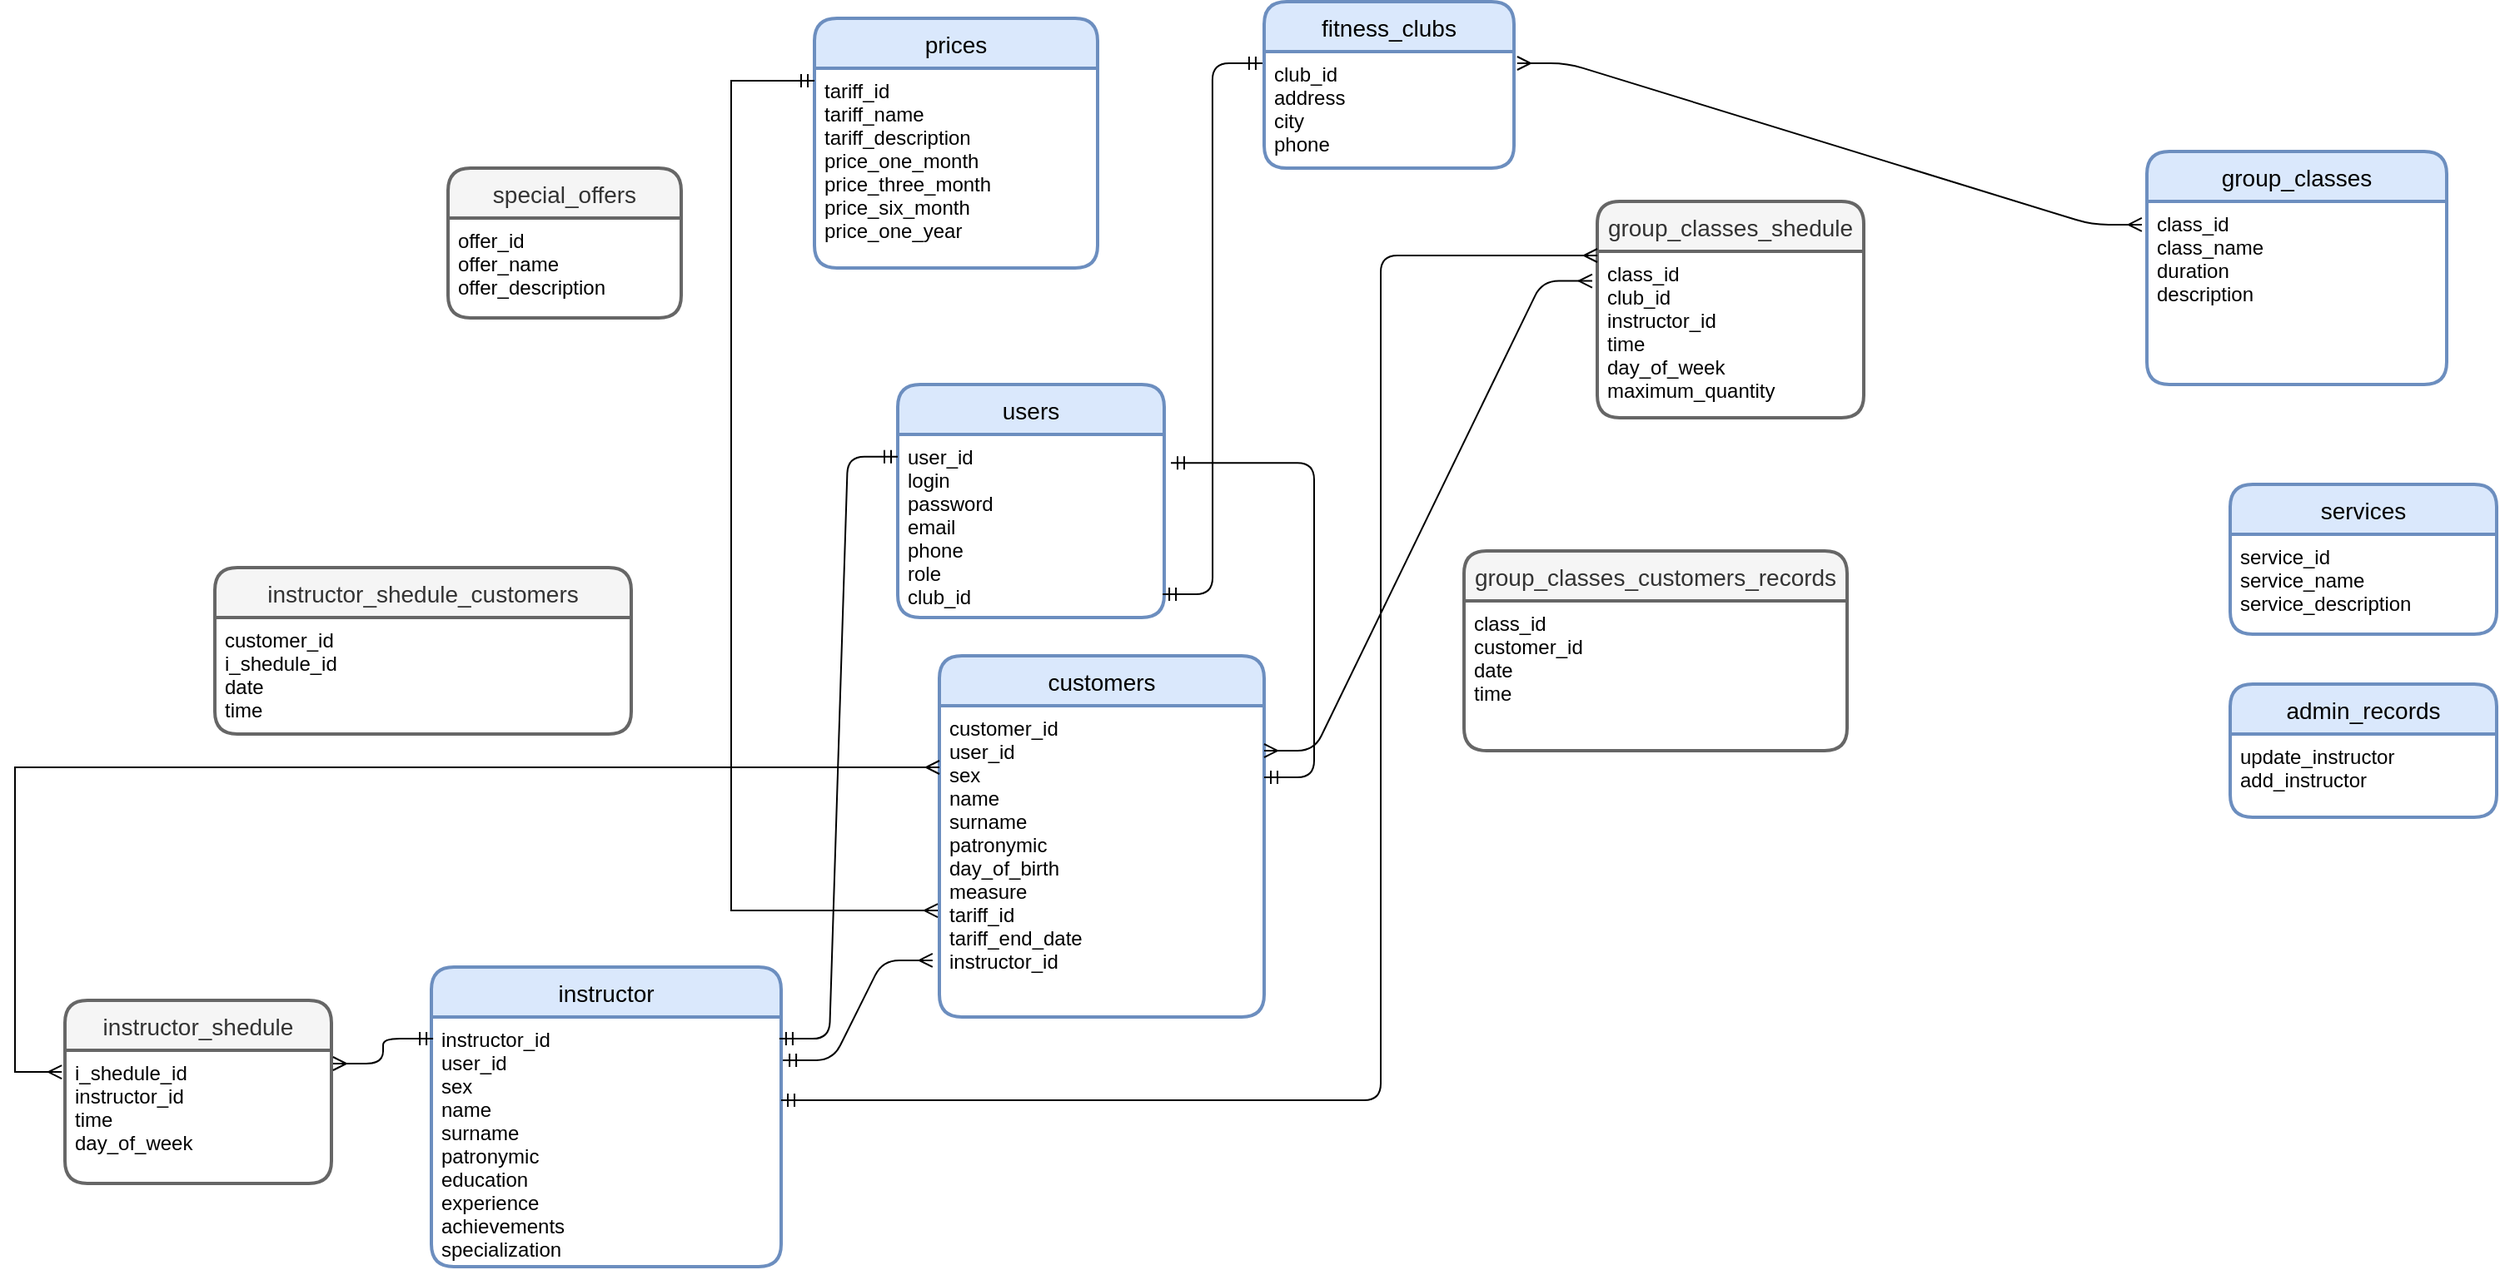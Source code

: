 <mxfile version="14.6.0" type="device"><diagram id="KnxbvycGY2qdrMYdo_hH" name="Page-1"><mxGraphModel dx="2200" dy="806" grid="1" gridSize="10" guides="1" tooltips="1" connect="1" arrows="1" fold="1" page="1" pageScale="1" pageWidth="850" pageHeight="1100" math="0" shadow="0"><root><mxCell id="0"/><mxCell id="1" parent="0"/><mxCell id="GJQrRnhGaMYOOyCa5IkW-1" value="customers" style="swimlane;childLayout=stackLayout;horizontal=1;startSize=30;horizontalStack=0;rounded=1;fontSize=14;fontStyle=0;strokeWidth=2;resizeParent=0;resizeLast=1;shadow=0;dashed=0;align=center;fillColor=#dae8fc;strokeColor=#6c8ebf;" parent="1" vertex="1"><mxGeometry x="515" y="533" width="195" height="217" as="geometry"/></mxCell><mxCell id="GJQrRnhGaMYOOyCa5IkW-2" value="customer_id&#10;user_id&#10;sex&#10;name&#10;surname&#10;patronymic&#10;day_of_birth&#10;measure&#10;tariff_id&#10;tariff_end_date&#10;instructor_id&#10;&#10;" style="align=left;strokeColor=none;fillColor=none;spacingLeft=4;fontSize=12;verticalAlign=top;resizable=0;rotatable=0;part=1;" parent="GJQrRnhGaMYOOyCa5IkW-1" vertex="1"><mxGeometry y="30" width="195" height="187" as="geometry"/></mxCell><mxCell id="GJQrRnhGaMYOOyCa5IkW-3" value="users" style="swimlane;childLayout=stackLayout;horizontal=1;startSize=30;horizontalStack=0;rounded=1;fontSize=14;fontStyle=0;strokeWidth=2;resizeParent=0;resizeLast=1;shadow=0;dashed=0;align=center;fillColor=#dae8fc;strokeColor=#6c8ebf;" parent="1" vertex="1"><mxGeometry x="490" y="370" width="160" height="140" as="geometry"/></mxCell><mxCell id="GJQrRnhGaMYOOyCa5IkW-4" value="user_id&#10;login&#10;password&#10;email&#10;phone&#10;role&#10;club_id&#10;&#10;&#10;" style="align=left;strokeColor=none;fillColor=none;spacingLeft=4;fontSize=12;verticalAlign=top;resizable=0;rotatable=0;part=1;" parent="GJQrRnhGaMYOOyCa5IkW-3" vertex="1"><mxGeometry y="30" width="160" height="110" as="geometry"/></mxCell><mxCell id="GJQrRnhGaMYOOyCa5IkW-6" value="fitness_clubs" style="swimlane;childLayout=stackLayout;horizontal=1;startSize=30;horizontalStack=0;rounded=1;fontSize=14;fontStyle=0;strokeWidth=2;resizeParent=0;resizeLast=1;shadow=0;dashed=0;align=center;fillColor=#dae8fc;strokeColor=#6c8ebf;" parent="1" vertex="1"><mxGeometry x="710" y="140" width="150" height="100" as="geometry"/></mxCell><mxCell id="GJQrRnhGaMYOOyCa5IkW-7" value="club_id&#10;address&#10;city&#10;phone&#10;" style="align=left;strokeColor=none;fillColor=none;spacingLeft=4;fontSize=12;verticalAlign=top;resizable=0;rotatable=0;part=1;" parent="GJQrRnhGaMYOOyCa5IkW-6" vertex="1"><mxGeometry y="30" width="150" height="70" as="geometry"/></mxCell><mxCell id="GJQrRnhGaMYOOyCa5IkW-9" value="" style="edgeStyle=entityRelationEdgeStyle;fontSize=12;html=1;endArrow=ERmandOne;startArrow=ERmandOne;entryX=-0.007;entryY=0.1;entryDx=0;entryDy=0;entryPerimeter=0;exitX=0.994;exitY=0.873;exitDx=0;exitDy=0;exitPerimeter=0;" parent="1" source="GJQrRnhGaMYOOyCa5IkW-4" target="GJQrRnhGaMYOOyCa5IkW-7" edge="1"><mxGeometry width="100" height="100" relative="1" as="geometry"><mxPoint x="570" y="370" as="sourcePoint"/><mxPoint x="670" y="270" as="targetPoint"/></mxGeometry></mxCell><mxCell id="GJQrRnhGaMYOOyCa5IkW-10" value="prices" style="swimlane;childLayout=stackLayout;horizontal=1;startSize=30;horizontalStack=0;rounded=1;fontSize=14;fontStyle=0;strokeWidth=2;resizeParent=0;resizeLast=1;shadow=0;dashed=0;align=center;fillColor=#dae8fc;strokeColor=#6c8ebf;" parent="1" vertex="1"><mxGeometry x="440" y="150" width="170" height="150" as="geometry"/></mxCell><mxCell id="GJQrRnhGaMYOOyCa5IkW-11" value="tariff_id&#10;tariff_name&#10;tariff_description&#10;price_one_month&#10;price_three_month&#10;price_six_month&#10;price_one_year" style="align=left;strokeColor=none;fillColor=none;spacingLeft=4;fontSize=12;verticalAlign=top;resizable=0;rotatable=0;part=1;" parent="GJQrRnhGaMYOOyCa5IkW-10" vertex="1"><mxGeometry y="30" width="170" height="120" as="geometry"/></mxCell><mxCell id="GJQrRnhGaMYOOyCa5IkW-12" value="special_offers" style="swimlane;childLayout=stackLayout;horizontal=1;startSize=30;horizontalStack=0;rounded=1;fontSize=14;fontStyle=0;strokeWidth=2;resizeParent=0;resizeLast=1;shadow=0;dashed=0;align=center;fillColor=#f5f5f5;strokeColor=#666666;fontColor=#333333;" parent="1" vertex="1"><mxGeometry x="220" y="240" width="140" height="90" as="geometry"/></mxCell><mxCell id="GJQrRnhGaMYOOyCa5IkW-13" value="offer_id&#10;offer_name&#10;offer_description" style="align=left;strokeColor=none;fillColor=none;spacingLeft=4;fontSize=12;verticalAlign=top;resizable=0;rotatable=0;part=1;" parent="GJQrRnhGaMYOOyCa5IkW-12" vertex="1"><mxGeometry y="30" width="140" height="60" as="geometry"/></mxCell><mxCell id="GJQrRnhGaMYOOyCa5IkW-14" value="services" style="swimlane;childLayout=stackLayout;horizontal=1;startSize=30;horizontalStack=0;rounded=1;fontSize=14;fontStyle=0;strokeWidth=2;resizeParent=0;resizeLast=1;shadow=0;dashed=0;align=center;fillColor=#dae8fc;strokeColor=#6c8ebf;" parent="1" vertex="1"><mxGeometry x="1290" y="430" width="160" height="90" as="geometry"/></mxCell><mxCell id="GJQrRnhGaMYOOyCa5IkW-15" value="service_id&#10;service_name&#10;service_description&#10;&#10;" style="align=left;strokeColor=none;fillColor=none;spacingLeft=4;fontSize=12;verticalAlign=top;resizable=0;rotatable=0;part=1;" parent="GJQrRnhGaMYOOyCa5IkW-14" vertex="1"><mxGeometry y="30" width="160" height="60" as="geometry"/></mxCell><mxCell id="GJQrRnhGaMYOOyCa5IkW-16" value="instructor" style="swimlane;childLayout=stackLayout;horizontal=1;startSize=30;horizontalStack=0;rounded=1;fontSize=14;fontStyle=0;strokeWidth=2;resizeParent=0;resizeLast=1;shadow=0;dashed=0;align=center;fillColor=#dae8fc;strokeColor=#6c8ebf;" parent="1" vertex="1"><mxGeometry x="210" y="720" width="210" height="180" as="geometry"/></mxCell><mxCell id="GJQrRnhGaMYOOyCa5IkW-17" value="instructor_id&#10;user_id&#10;sex&#10;name&#10;surname&#10;patronymic&#10;education&#10;experience&#10;achievements&#10;specialization" style="align=left;strokeColor=none;fillColor=none;spacingLeft=4;fontSize=12;verticalAlign=top;resizable=0;rotatable=0;part=1;" parent="GJQrRnhGaMYOOyCa5IkW-16" vertex="1"><mxGeometry y="30" width="210" height="150" as="geometry"/></mxCell><mxCell id="GJQrRnhGaMYOOyCa5IkW-18" value="group_classes" style="swimlane;childLayout=stackLayout;horizontal=1;startSize=30;horizontalStack=0;rounded=1;fontSize=14;fontStyle=0;strokeWidth=2;resizeParent=0;resizeLast=1;shadow=0;dashed=0;align=center;fillColor=#dae8fc;strokeColor=#6c8ebf;" parent="1" vertex="1"><mxGeometry x="1240" y="230" width="180" height="140" as="geometry"/></mxCell><mxCell id="GJQrRnhGaMYOOyCa5IkW-19" value="class_id&#10;class_name&#10;duration&#10;description&#10;" style="align=left;strokeColor=none;fillColor=none;spacingLeft=4;fontSize=12;verticalAlign=top;resizable=0;rotatable=0;part=1;" parent="GJQrRnhGaMYOOyCa5IkW-18" vertex="1"><mxGeometry y="30" width="180" height="110" as="geometry"/></mxCell><mxCell id="GJQrRnhGaMYOOyCa5IkW-22" value="" style="edgeStyle=entityRelationEdgeStyle;fontSize=12;html=1;endArrow=ERmandOne;startArrow=ERmandOne;entryX=0;entryY=0.122;entryDx=0;entryDy=0;entryPerimeter=0;exitX=0.995;exitY=0.087;exitDx=0;exitDy=0;exitPerimeter=0;" parent="1" source="GJQrRnhGaMYOOyCa5IkW-17" target="GJQrRnhGaMYOOyCa5IkW-4" edge="1"><mxGeometry width="100" height="100" relative="1" as="geometry"><mxPoint x="490" y="720" as="sourcePoint"/><mxPoint x="590" y="620" as="targetPoint"/></mxGeometry></mxCell><mxCell id="GJQrRnhGaMYOOyCa5IkW-23" value="group_classes_shedule" style="swimlane;childLayout=stackLayout;horizontal=1;startSize=30;horizontalStack=0;rounded=1;fontSize=14;fontStyle=0;strokeWidth=2;resizeParent=0;resizeLast=1;shadow=0;dashed=0;align=center;fillColor=#f5f5f5;strokeColor=#666666;fontColor=#333333;" parent="1" vertex="1"><mxGeometry x="910" y="260" width="160" height="130" as="geometry"/></mxCell><mxCell id="GJQrRnhGaMYOOyCa5IkW-24" value="class_id&#10;club_id&#10;instructor_id&#10;time&#10;day_of_week&#10;maximum_quantity" style="align=left;strokeColor=none;fillColor=none;spacingLeft=4;fontSize=12;verticalAlign=top;resizable=0;rotatable=0;part=1;" parent="GJQrRnhGaMYOOyCa5IkW-23" vertex="1"><mxGeometry y="30" width="160" height="100" as="geometry"/></mxCell><mxCell id="GJQrRnhGaMYOOyCa5IkW-25" value="" style="edgeStyle=entityRelationEdgeStyle;fontSize=12;html=1;endArrow=ERmany;startArrow=ERmany;entryX=-0.017;entryY=0.127;entryDx=0;entryDy=0;entryPerimeter=0;exitX=1.013;exitY=0.1;exitDx=0;exitDy=0;exitPerimeter=0;startFill=0;endFill=0;" parent="1" source="GJQrRnhGaMYOOyCa5IkW-7" target="GJQrRnhGaMYOOyCa5IkW-19" edge="1"><mxGeometry width="100" height="100" relative="1" as="geometry"><mxPoint x="660" y="450" as="sourcePoint"/><mxPoint x="760" y="350" as="targetPoint"/></mxGeometry></mxCell><mxCell id="GJQrRnhGaMYOOyCa5IkW-26" value="" style="edgeStyle=entityRelationEdgeStyle;fontSize=12;html=1;endArrow=ERmandOne;startArrow=ERmandOne;entryX=1.025;entryY=0.156;entryDx=0;entryDy=0;entryPerimeter=0;" parent="1" target="GJQrRnhGaMYOOyCa5IkW-4" edge="1"><mxGeometry width="100" height="100" relative="1" as="geometry"><mxPoint x="710" y="606" as="sourcePoint"/><mxPoint x="810" y="490" as="targetPoint"/></mxGeometry></mxCell><mxCell id="GJQrRnhGaMYOOyCa5IkW-27" value="admin_records" style="swimlane;childLayout=stackLayout;horizontal=1;startSize=30;horizontalStack=0;rounded=1;fontSize=14;fontStyle=0;strokeWidth=2;resizeParent=0;resizeLast=1;shadow=0;dashed=0;align=center;fillColor=#dae8fc;strokeColor=#6c8ebf;" parent="1" vertex="1"><mxGeometry x="1290" y="550" width="160" height="80" as="geometry"/></mxCell><mxCell id="GJQrRnhGaMYOOyCa5IkW-28" value="update_instructor&#10;add_instructor" style="align=left;strokeColor=none;fillColor=none;spacingLeft=4;fontSize=12;verticalAlign=top;resizable=0;rotatable=0;part=1;" parent="GJQrRnhGaMYOOyCa5IkW-27" vertex="1"><mxGeometry y="30" width="160" height="50" as="geometry"/></mxCell><mxCell id="GJQrRnhGaMYOOyCa5IkW-29" value="instructor_shedule" style="swimlane;childLayout=stackLayout;horizontal=1;startSize=30;horizontalStack=0;rounded=1;fontSize=14;fontStyle=0;strokeWidth=2;resizeParent=0;resizeLast=1;shadow=0;dashed=0;align=center;fillColor=#f5f5f5;strokeColor=#666666;fontColor=#333333;" parent="1" vertex="1"><mxGeometry x="-10" y="740" width="160" height="110" as="geometry"/></mxCell><mxCell id="GJQrRnhGaMYOOyCa5IkW-30" value="i_shedule_id&#10;instructor_id&#10;time&#10;day_of_week" style="align=left;strokeColor=none;fillColor=none;spacingLeft=4;fontSize=12;verticalAlign=top;resizable=0;rotatable=0;part=1;" parent="GJQrRnhGaMYOOyCa5IkW-29" vertex="1"><mxGeometry y="30" width="160" height="80" as="geometry"/></mxCell><mxCell id="GJQrRnhGaMYOOyCa5IkW-34" value="" style="edgeStyle=entityRelationEdgeStyle;fontSize=12;html=1;endArrow=ERmandOne;startArrow=ERmany;entryX=0.005;entryY=0.087;entryDx=0;entryDy=0;entryPerimeter=0;startFill=0;endFill=0;exitX=1.006;exitY=0.1;exitDx=0;exitDy=0;exitPerimeter=0;" parent="1" source="GJQrRnhGaMYOOyCa5IkW-30" target="GJQrRnhGaMYOOyCa5IkW-17" edge="1"><mxGeometry width="100" height="100" relative="1" as="geometry"><mxPoint x="340" y="900" as="sourcePoint"/><mxPoint x="440" y="800" as="targetPoint"/></mxGeometry></mxCell><mxCell id="GJQrRnhGaMYOOyCa5IkW-35" value="instructor_shedule_customers" style="swimlane;childLayout=stackLayout;horizontal=1;startSize=30;horizontalStack=0;rounded=1;fontSize=14;fontStyle=0;strokeWidth=2;resizeParent=0;resizeLast=1;shadow=0;dashed=0;align=center;fillColor=#f5f5f5;strokeColor=#666666;fontColor=#333333;" parent="1" vertex="1"><mxGeometry x="80" y="480" width="250" height="100" as="geometry"/></mxCell><mxCell id="GJQrRnhGaMYOOyCa5IkW-36" value="customer_id&#10;i_shedule_id&#10;date&#10;time" style="align=left;strokeColor=none;fillColor=none;spacingLeft=4;fontSize=12;verticalAlign=top;resizable=0;rotatable=0;part=1;" parent="GJQrRnhGaMYOOyCa5IkW-35" vertex="1"><mxGeometry y="30" width="250" height="70" as="geometry"/></mxCell><mxCell id="GJQrRnhGaMYOOyCa5IkW-37" style="edgeStyle=orthogonalEdgeStyle;rounded=0;orthogonalLoop=1;jettySize=auto;html=1;exitX=-0.012;exitY=0.163;exitDx=0;exitDy=0;startArrow=ERmany;startFill=0;endArrow=ERmany;endFill=0;exitPerimeter=0;" parent="1" source="GJQrRnhGaMYOOyCa5IkW-30" target="GJQrRnhGaMYOOyCa5IkW-2" edge="1"><mxGeometry relative="1" as="geometry"><mxPoint x="-10" y="960" as="sourcePoint"/><mxPoint x="120" y="600" as="targetPoint"/><Array as="points"><mxPoint x="-40" y="783"/><mxPoint x="-40" y="600"/></Array></mxGeometry></mxCell><mxCell id="ymxC1H0lGJP1fav1LMBq-1" value="group_classes_customers_records" style="swimlane;childLayout=stackLayout;horizontal=1;startSize=30;horizontalStack=0;rounded=1;fontSize=14;fontStyle=0;strokeWidth=2;resizeParent=0;resizeLast=1;shadow=0;dashed=0;align=center;fillColor=#f5f5f5;strokeColor=#666666;fontColor=#333333;" parent="1" vertex="1"><mxGeometry x="830" y="470" width="230" height="120" as="geometry"/></mxCell><mxCell id="ymxC1H0lGJP1fav1LMBq-2" value="class_id&#10;customer_id&#10;date&#10;time" style="align=left;strokeColor=none;fillColor=none;spacingLeft=4;fontSize=12;verticalAlign=top;resizable=0;rotatable=0;part=1;" parent="ymxC1H0lGJP1fav1LMBq-1" vertex="1"><mxGeometry y="30" width="230" height="90" as="geometry"/></mxCell><mxCell id="ymxC1H0lGJP1fav1LMBq-6" value="" style="edgeStyle=entityRelationEdgeStyle;fontSize=12;html=1;endArrow=ERmany;startArrow=ERmany;entryX=-0.019;entryY=0.178;entryDx=0;entryDy=0;entryPerimeter=0;" parent="1" target="GJQrRnhGaMYOOyCa5IkW-24" edge="1"><mxGeometry width="100" height="100" relative="1" as="geometry"><mxPoint x="710" y="590" as="sourcePoint"/><mxPoint x="1080" y="301" as="targetPoint"/></mxGeometry></mxCell><mxCell id="ymxC1H0lGJP1fav1LMBq-7" style="edgeStyle=elbowEdgeStyle;rounded=0;orthogonalLoop=1;jettySize=auto;html=1;exitX=0.75;exitY=0;exitDx=0;exitDy=0;startArrow=ERmany;startFill=0;endArrow=ERmany;endFill=0;" parent="1" source="ymxC1H0lGJP1fav1LMBq-1" target="ymxC1H0lGJP1fav1LMBq-1" edge="1"><mxGeometry relative="1" as="geometry"/></mxCell><mxCell id="ymxC1H0lGJP1fav1LMBq-8" value="" style="edgeStyle=elbowEdgeStyle;fontSize=12;html=1;endArrow=ERmany;startArrow=ERmandOne;entryX=0;entryY=0.25;entryDx=0;entryDy=0;startFill=0;exitX=1;exitY=0.333;exitDx=0;exitDy=0;exitPerimeter=0;" parent="1" source="GJQrRnhGaMYOOyCa5IkW-17" target="GJQrRnhGaMYOOyCa5IkW-23" edge="1"><mxGeometry width="100" height="100" relative="1" as="geometry"><mxPoint x="420" y="753" as="sourcePoint"/><mxPoint x="810" y="753" as="targetPoint"/><Array as="points"><mxPoint x="780" y="530"/></Array></mxGeometry></mxCell><mxCell id="ymxC1H0lGJP1fav1LMBq-13" style="edgeStyle=elbowEdgeStyle;rounded=0;orthogonalLoop=1;jettySize=auto;html=1;exitX=-0.005;exitY=0.658;exitDx=0;exitDy=0;entryX=0;entryY=0.25;entryDx=0;entryDy=0;startArrow=ERmany;startFill=0;endArrow=ERmandOne;endFill=0;elbow=vertical;jumpStyle=none;exitPerimeter=0;" parent="1" source="GJQrRnhGaMYOOyCa5IkW-2" target="GJQrRnhGaMYOOyCa5IkW-10" edge="1"><mxGeometry relative="1" as="geometry"><Array as="points"><mxPoint x="390" y="390"/></Array></mxGeometry></mxCell><mxCell id="ymxC1H0lGJP1fav1LMBq-14" value="" style="edgeStyle=entityRelationEdgeStyle;fontSize=12;html=1;endArrow=ERmany;startArrow=ERmandOne;entryX=-0.021;entryY=0.818;entryDx=0;entryDy=0;entryPerimeter=0;exitX=1.005;exitY=0.173;exitDx=0;exitDy=0;exitPerimeter=0;endFill=0;" parent="1" source="GJQrRnhGaMYOOyCa5IkW-17" target="GJQrRnhGaMYOOyCa5IkW-2" edge="1"><mxGeometry width="100" height="100" relative="1" as="geometry"><mxPoint x="436.09" y="771.85" as="sourcePoint"/><mxPoint x="500" y="423.42" as="targetPoint"/></mxGeometry></mxCell></root></mxGraphModel></diagram></mxfile>